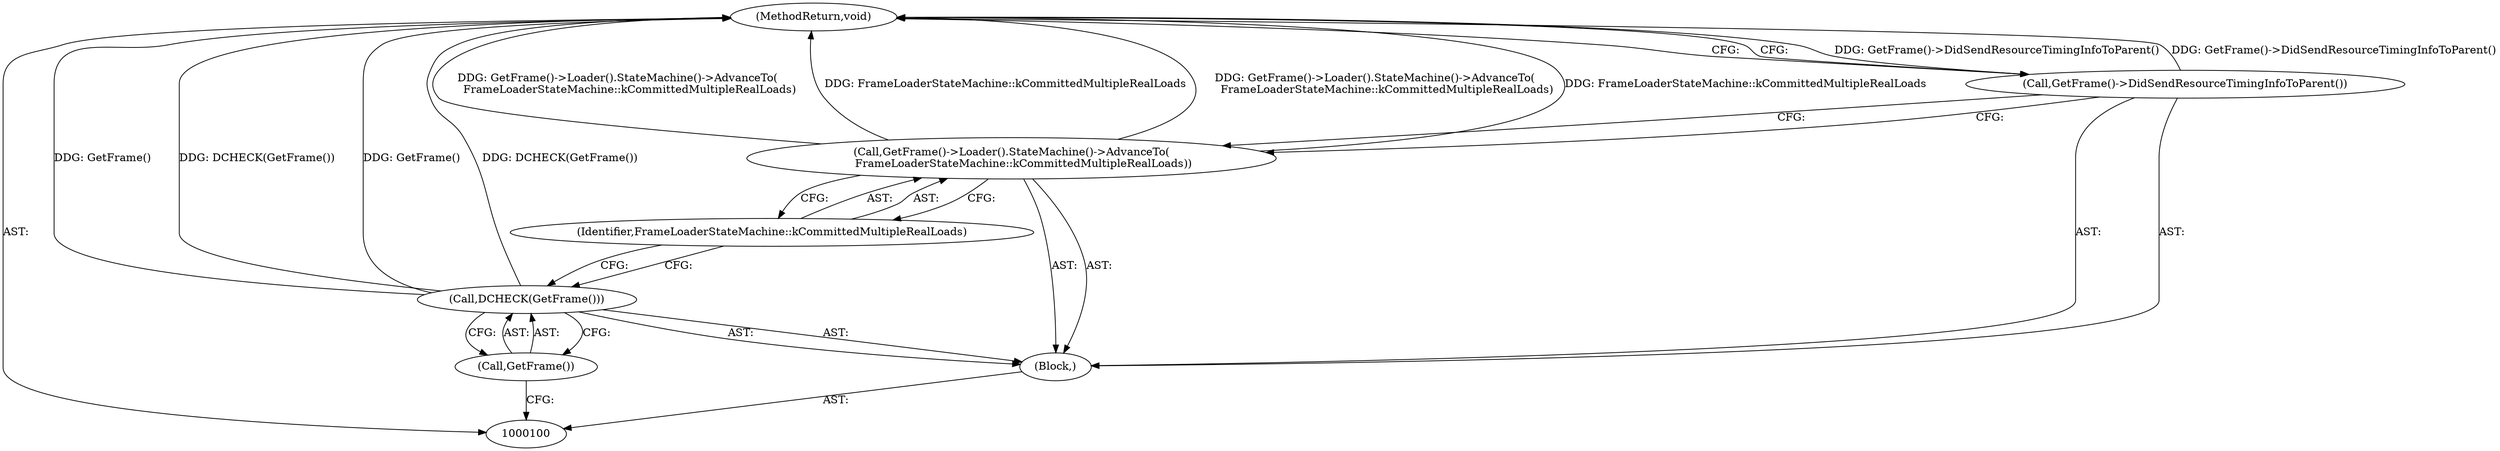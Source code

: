 digraph "1_Chrome_5fe74f831fddb92afa5ddfe46490bb49f083132b" {
"1000107" [label="(MethodReturn,void)"];
"1000101" [label="(Block,)"];
"1000103" [label="(Call,GetFrame())"];
"1000102" [label="(Call,DCHECK(GetFrame()))"];
"1000104" [label="(Call,GetFrame()->Loader().StateMachine()->AdvanceTo(\n       FrameLoaderStateMachine::kCommittedMultipleRealLoads))"];
"1000105" [label="(Identifier,FrameLoaderStateMachine::kCommittedMultipleRealLoads)"];
"1000106" [label="(Call,GetFrame()->DidSendResourceTimingInfoToParent())"];
"1000107" -> "1000100"  [label="AST: "];
"1000107" -> "1000106"  [label="CFG: "];
"1000104" -> "1000107"  [label="DDG: GetFrame()->Loader().StateMachine()->AdvanceTo(\n       FrameLoaderStateMachine::kCommittedMultipleRealLoads)"];
"1000104" -> "1000107"  [label="DDG: FrameLoaderStateMachine::kCommittedMultipleRealLoads"];
"1000102" -> "1000107"  [label="DDG: GetFrame()"];
"1000102" -> "1000107"  [label="DDG: DCHECK(GetFrame())"];
"1000106" -> "1000107"  [label="DDG: GetFrame()->DidSendResourceTimingInfoToParent()"];
"1000101" -> "1000100"  [label="AST: "];
"1000102" -> "1000101"  [label="AST: "];
"1000104" -> "1000101"  [label="AST: "];
"1000106" -> "1000101"  [label="AST: "];
"1000103" -> "1000102"  [label="AST: "];
"1000103" -> "1000100"  [label="CFG: "];
"1000102" -> "1000103"  [label="CFG: "];
"1000102" -> "1000101"  [label="AST: "];
"1000102" -> "1000103"  [label="CFG: "];
"1000103" -> "1000102"  [label="AST: "];
"1000105" -> "1000102"  [label="CFG: "];
"1000102" -> "1000107"  [label="DDG: GetFrame()"];
"1000102" -> "1000107"  [label="DDG: DCHECK(GetFrame())"];
"1000104" -> "1000101"  [label="AST: "];
"1000104" -> "1000105"  [label="CFG: "];
"1000105" -> "1000104"  [label="AST: "];
"1000106" -> "1000104"  [label="CFG: "];
"1000104" -> "1000107"  [label="DDG: GetFrame()->Loader().StateMachine()->AdvanceTo(\n       FrameLoaderStateMachine::kCommittedMultipleRealLoads)"];
"1000104" -> "1000107"  [label="DDG: FrameLoaderStateMachine::kCommittedMultipleRealLoads"];
"1000105" -> "1000104"  [label="AST: "];
"1000105" -> "1000102"  [label="CFG: "];
"1000104" -> "1000105"  [label="CFG: "];
"1000106" -> "1000101"  [label="AST: "];
"1000106" -> "1000104"  [label="CFG: "];
"1000107" -> "1000106"  [label="CFG: "];
"1000106" -> "1000107"  [label="DDG: GetFrame()->DidSendResourceTimingInfoToParent()"];
}
